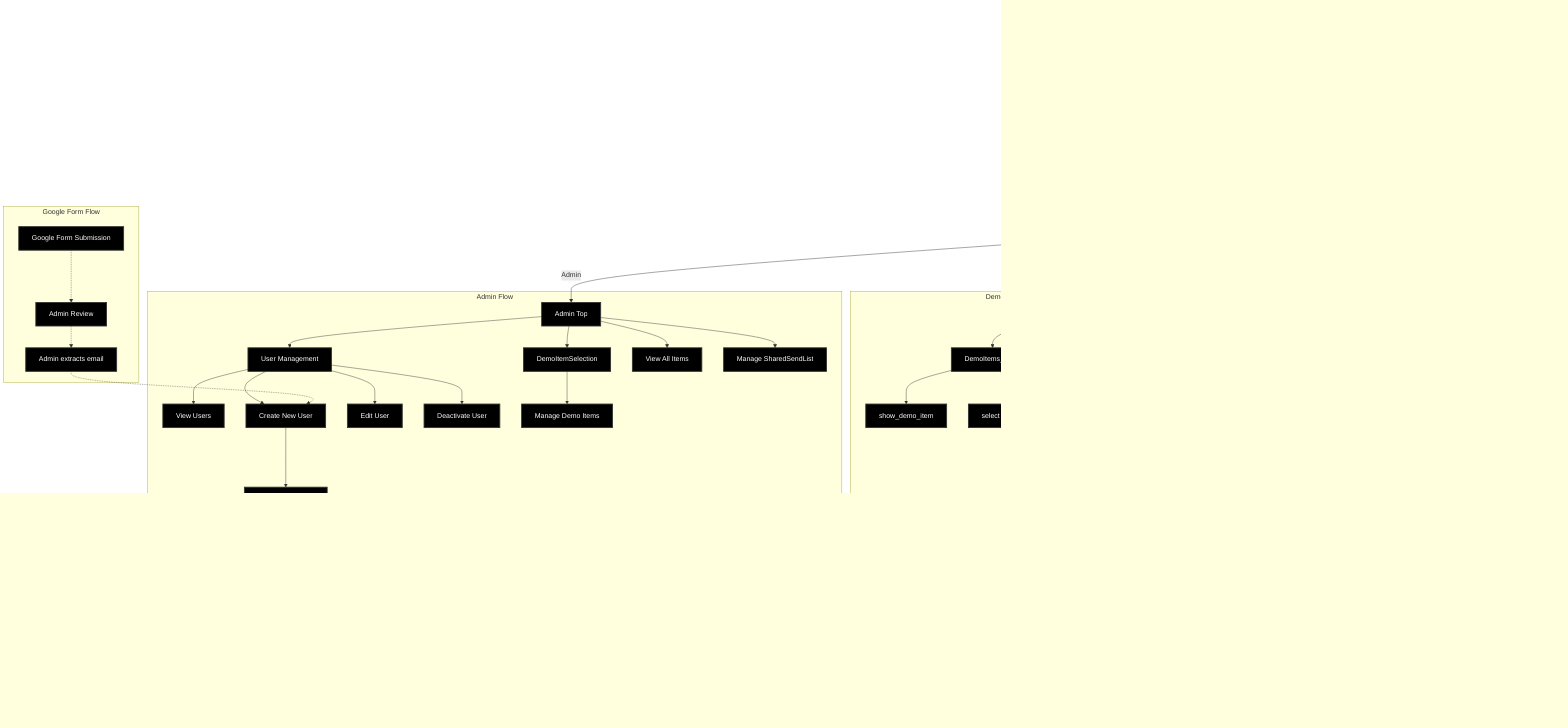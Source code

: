 flowchart TD
  A["Login"] --> B{Role?}
  B -->|General| D[General Top]
  B -->|Demo| E[Demo Top]
  B -->|Admin| C[Admin Top]

  %% General User Flow
  subgraph General_Flow[General User Flow]
    direction TB
    D --> AF[items_index]
    AF --> AG[show_item]
    AG --> AH[edit_item]
    AH --> AG
    AF --> AI[select item]
    AI --> AJ{"Send item?"}
    AJ -->|Yes| AK[send_form PopUp]
    AK -->|OK| AL[send confirm]
    AL --> AM[send_lists]
    AM --> D
    AJ -->|No| AF
    AK -->|Cancel| AF
    AF --> AN[Search/Filter]
    AN --> AF

    D --> AO[message_template]
    AO --> D
  end

  %% Demo User Flow
  subgraph Demo_Flow[Demo User Flow]
    direction TB
    E --> Y[DemoItems_index]
    Y --> Z[show_demo_item]
    Y --> AA[select demo item]
    AA --> AB{"Send demo item?"}
    AB -->|Yes| AC[send_form PopUp]
    AC -->|OK| AD[send confirm]
    AD --> AE[SharedSendList]
    AE --> E
    AB -->|No| Y
    AC -->|Cancel| Y
  end

  %% Admin Flow
  subgraph Admin_Flow[Admin Flow]
    direction TB
    C --> F[User Management]
    F --> G[View Users]
    F --> H[Create New User]
    H --> I[Enter User Details]
    I --> J[Select Role]
    J --> K[Generate Temporary Password]
    K --> L[Send Invitation Email]
    F --> M[Edit User]
    F --> N[Deactivate User]

    C --> O[DemoItemSelection]
    O --> P[Manage Demo Items]
    C --> Q[View All Items]
    C --> R[Manage SharedSendList]
  end

  %% Password Reset Flow
  subgraph Password_Reset[Password Reset Flow]
    direction LR
    S[Password Reset Request] --> T[Verify Email]
    T --> U[Set New Password]
    U --> A
  end

  %% Google Form Flow
  subgraph Google_Form[Google Form Flow]
    direction LR
    V[Google Form Submission] -.-> W[Admin Review]
    W -.-> X[Admin extracts email]
    X -.-> H
  end

  %% スタイリング
  classDef default fill:#000000,color:#ffffff,stroke:#333,stroke-width:2px
  classDef popup fill:#000000,color:#ffffff,stroke:#333,stroke-width:2px
  classDef decision fill:#000000,color:#ffffff,stroke:#333,stroke-width:2px,shape:diamond

  %% クラスの適用
  class A,C,D,E,F,G,H,I,J,K,L,M,N,O,P,Q,R,S,T,U,V,W,X,Y,Z,AC,AD,AE,AF,AG,AH,AI,AK,AL,AM,AN,AO default
  class B,AB,AJ decision